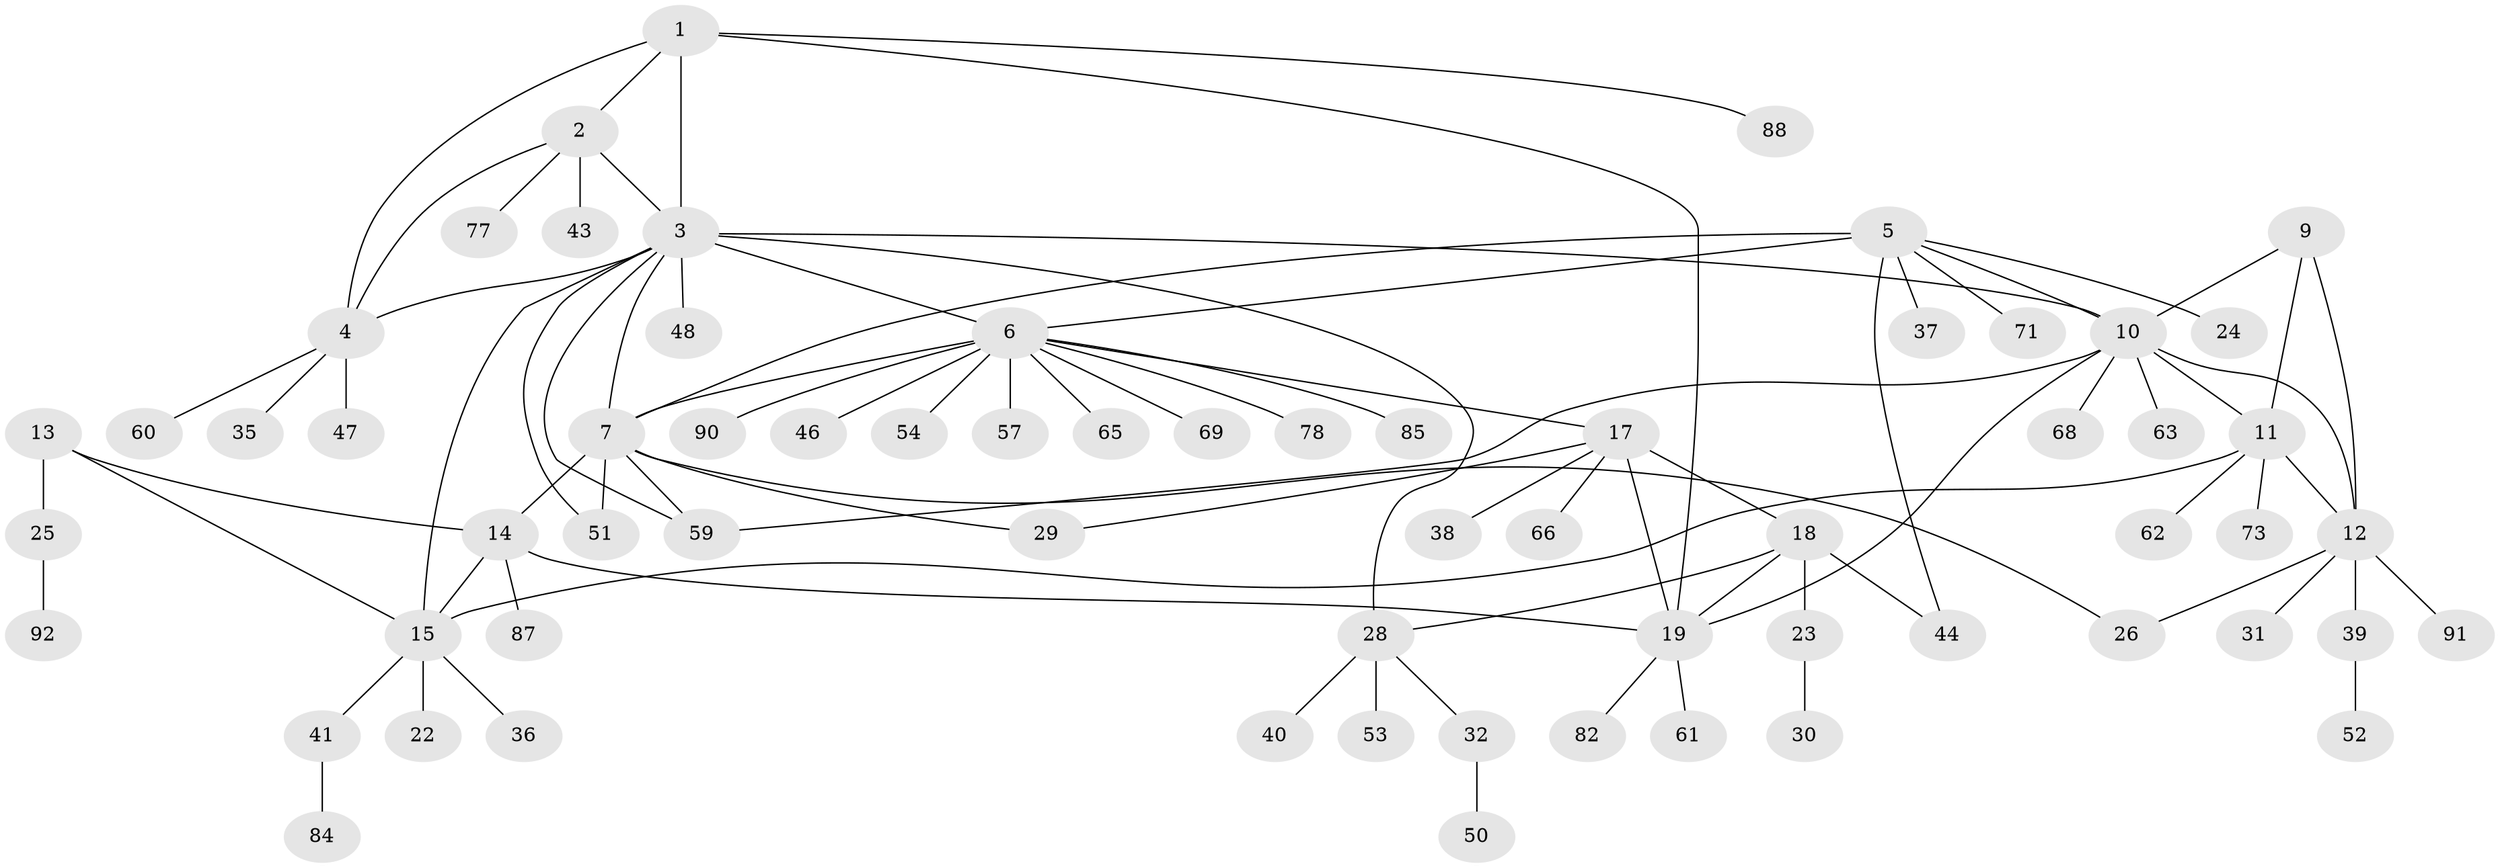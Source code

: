 // original degree distribution, {6: 0.03260869565217391, 12: 0.010869565217391304, 7: 0.05434782608695652, 9: 0.043478260869565216, 8: 0.043478260869565216, 4: 0.021739130434782608, 5: 0.010869565217391304, 3: 0.05434782608695652, 2: 0.15217391304347827, 1: 0.5760869565217391}
// Generated by graph-tools (version 1.1) at 2025/11/02/27/25 16:11:35]
// undirected, 66 vertices, 88 edges
graph export_dot {
graph [start="1"]
  node [color=gray90,style=filled];
  1 [super="+42"];
  2 [super="+34"];
  3 [super="+76"];
  4 [super="+45"];
  5 [super="+80"];
  6 [super="+8"];
  7 [super="+21"];
  9 [super="+27"];
  10 [super="+83"];
  11 [super="+55"];
  12 [super="+49"];
  13 [super="+86"];
  14 [super="+70"];
  15 [super="+16"];
  17 [super="+74"];
  18 [super="+33"];
  19 [super="+20"];
  22 [super="+79"];
  23;
  24;
  25;
  26;
  28 [super="+58"];
  29;
  30;
  31;
  32 [super="+56"];
  35;
  36 [super="+64"];
  37;
  38;
  39 [super="+72"];
  40;
  41 [super="+89"];
  43;
  44 [super="+81"];
  46;
  47 [super="+75"];
  48 [super="+67"];
  50;
  51;
  52;
  53;
  54;
  57;
  59;
  60;
  61;
  62;
  63;
  65;
  66;
  68;
  69;
  71;
  73;
  77;
  78;
  82;
  84;
  85;
  87;
  88;
  90;
  91;
  92;
  1 -- 2;
  1 -- 3;
  1 -- 4;
  1 -- 88;
  1 -- 19;
  2 -- 3;
  2 -- 4;
  2 -- 43;
  2 -- 77;
  3 -- 4;
  3 -- 6 [weight=2];
  3 -- 10;
  3 -- 28;
  3 -- 48;
  3 -- 51;
  3 -- 59;
  3 -- 7;
  3 -- 15;
  4 -- 35;
  4 -- 47;
  4 -- 60;
  5 -- 6 [weight=2];
  5 -- 7;
  5 -- 10;
  5 -- 24;
  5 -- 37;
  5 -- 71;
  5 -- 44;
  6 -- 7 [weight=2];
  6 -- 17;
  6 -- 46;
  6 -- 85;
  6 -- 90;
  6 -- 65;
  6 -- 69;
  6 -- 78;
  6 -- 54;
  6 -- 57;
  7 -- 14;
  7 -- 26;
  7 -- 29;
  7 -- 51;
  7 -- 59;
  9 -- 10;
  9 -- 11;
  9 -- 12;
  10 -- 11;
  10 -- 12;
  10 -- 19;
  10 -- 63;
  10 -- 68;
  10 -- 59;
  11 -- 12;
  11 -- 62;
  11 -- 73;
  11 -- 15;
  12 -- 26;
  12 -- 31;
  12 -- 39;
  12 -- 91;
  13 -- 14;
  13 -- 15 [weight=2];
  13 -- 25;
  14 -- 15 [weight=2];
  14 -- 19;
  14 -- 87;
  15 -- 36;
  15 -- 22;
  15 -- 41;
  17 -- 18;
  17 -- 19 [weight=2];
  17 -- 29;
  17 -- 38;
  17 -- 66;
  18 -- 19 [weight=2];
  18 -- 23;
  18 -- 28;
  18 -- 44;
  19 -- 61;
  19 -- 82;
  23 -- 30;
  25 -- 92;
  28 -- 32;
  28 -- 40;
  28 -- 53;
  32 -- 50;
  39 -- 52;
  41 -- 84;
}
